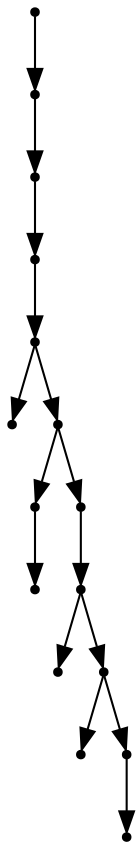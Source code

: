 digraph {
  15 [shape=point];
  14 [shape=point];
  13 [shape=point];
  12 [shape=point];
  11 [shape=point];
  0 [shape=point];
  10 [shape=point];
  2 [shape=point];
  1 [shape=point];
  9 [shape=point];
  8 [shape=point];
  3 [shape=point];
  7 [shape=point];
  4 [shape=point];
  6 [shape=point];
  5 [shape=point];
15 -> 14;
14 -> 13;
13 -> 12;
12 -> 11;
11 -> 0;
11 -> 10;
10 -> 2;
2 -> 1;
10 -> 9;
9 -> 8;
8 -> 3;
8 -> 7;
7 -> 4;
7 -> 6;
6 -> 5;
}
